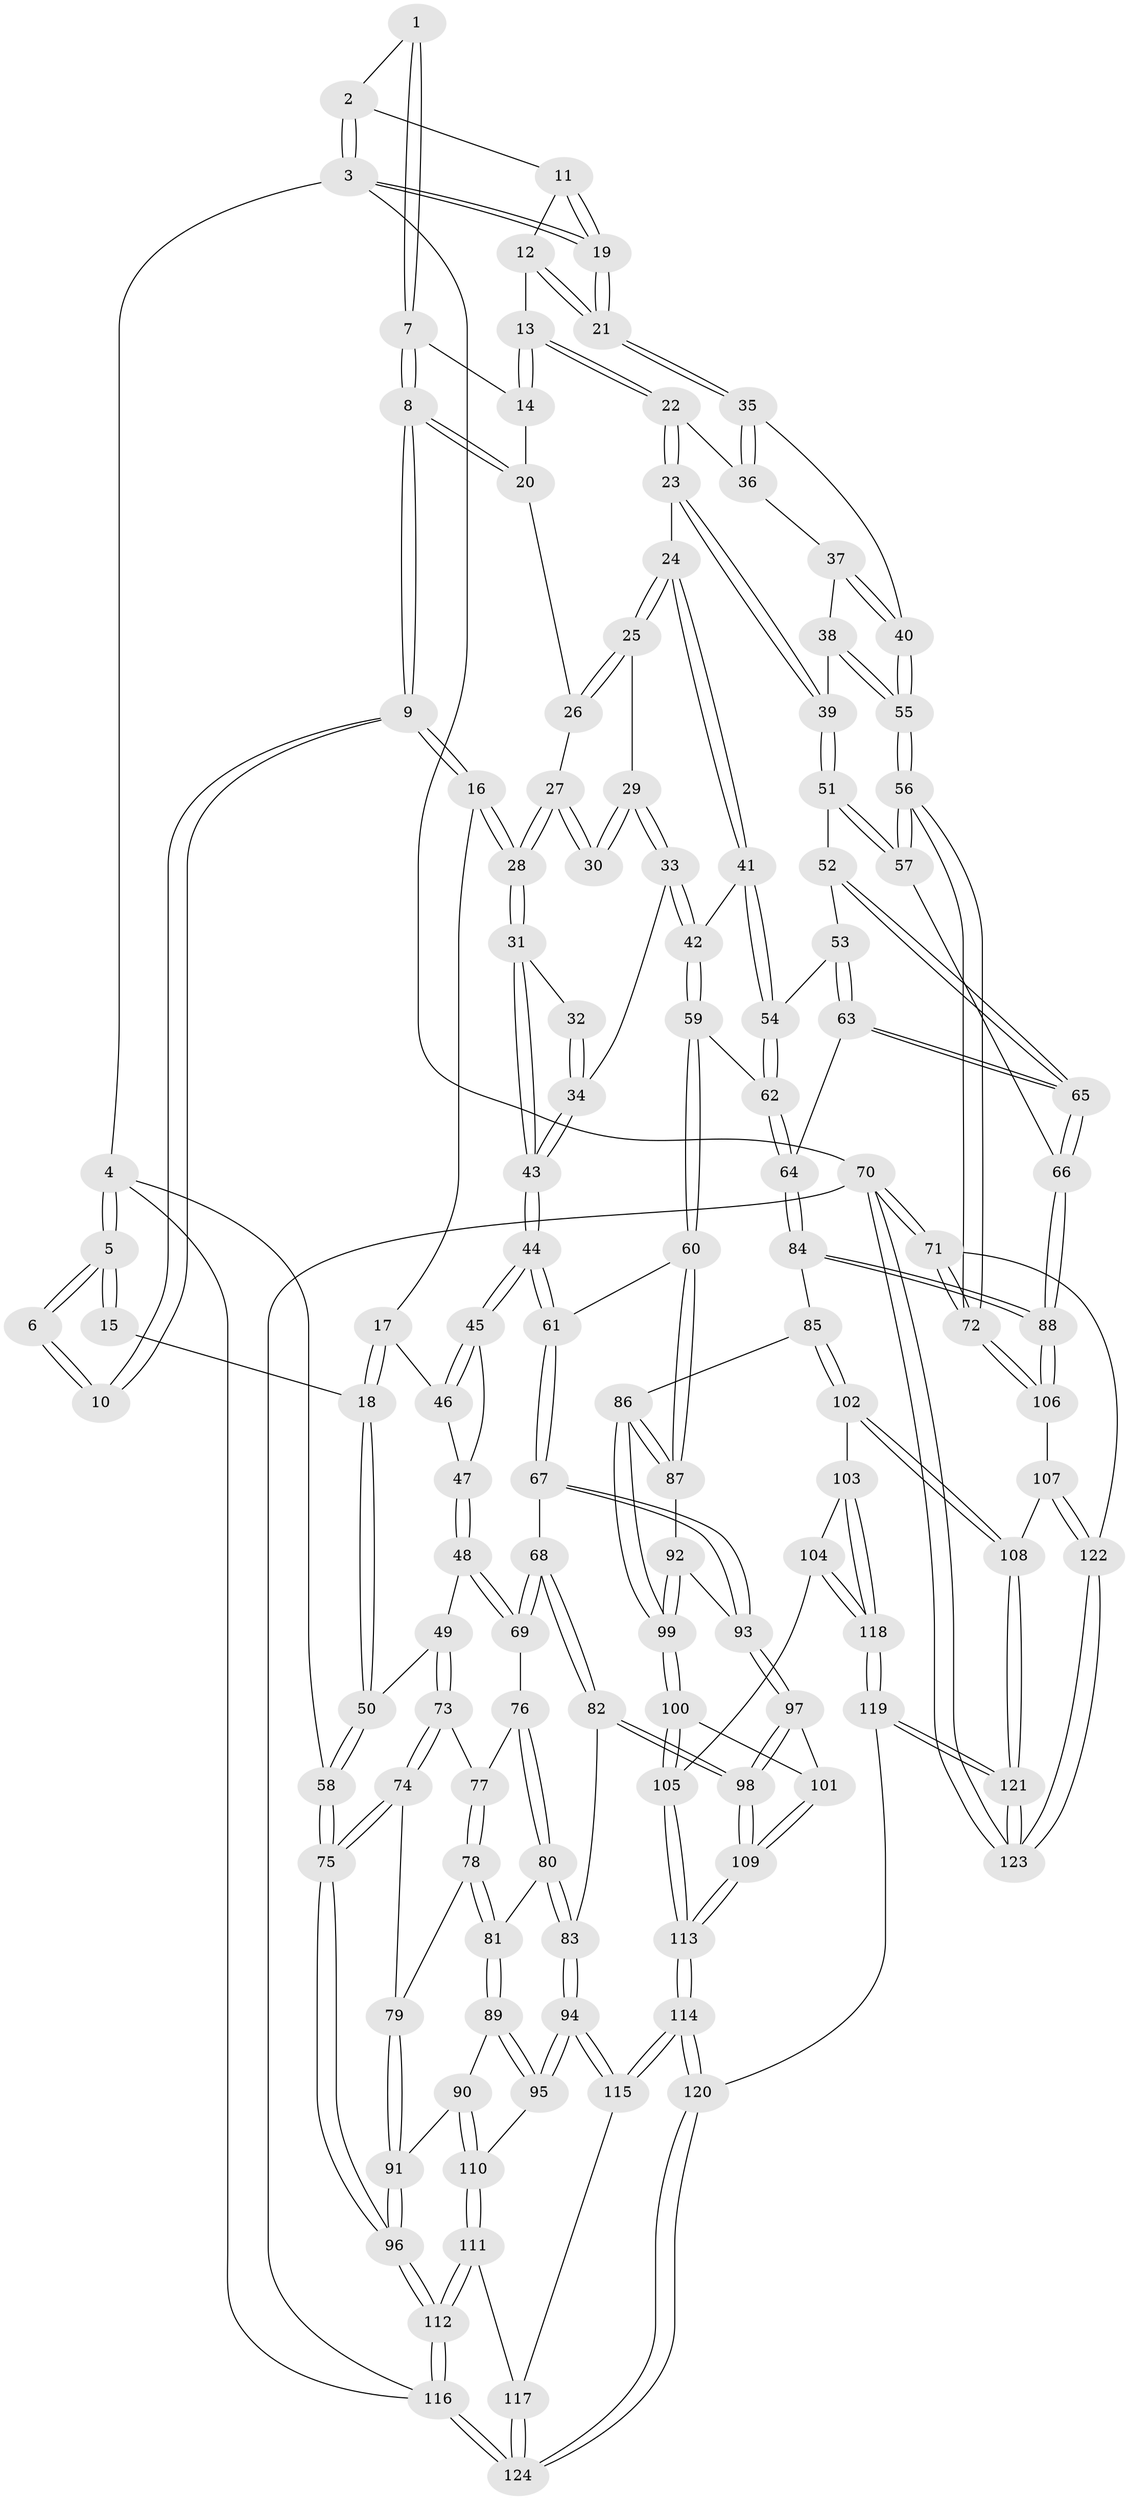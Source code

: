 // Generated by graph-tools (version 1.1) at 2025/16/03/09/25 04:16:45]
// undirected, 124 vertices, 307 edges
graph export_dot {
graph [start="1"]
  node [color=gray90,style=filled];
  1 [pos="+0.5435354949268287+0"];
  2 [pos="+0.7156761347167047+0"];
  3 [pos="+1+0"];
  4 [pos="+0+0"];
  5 [pos="+0+0"];
  6 [pos="+0.25248066614797626+0"];
  7 [pos="+0.5298562755642815+0"];
  8 [pos="+0.345360670029199+0.17762597191649818"];
  9 [pos="+0.33060004896744805+0.1862690081009251"];
  10 [pos="+0.2672697556064996+0.05205428109241306"];
  11 [pos="+0.7610369172459485+0.09119599972361227"];
  12 [pos="+0.7609151896792795+0.13944955173915113"];
  13 [pos="+0.7415091012659855+0.19189979558229608"];
  14 [pos="+0.5930558074082607+0.09630326330788211"];
  15 [pos="+0.1471944949783158+0.06970788068093205"];
  16 [pos="+0.316274344461754+0.21542752484291175"];
  17 [pos="+0.2972791007482946+0.22855572314418224"];
  18 [pos="+0.14332200493634795+0.27549997793583214"];
  19 [pos="+1+0"];
  20 [pos="+0.5350191908492321+0.21276490597852143"];
  21 [pos="+1+0"];
  22 [pos="+0.748752355308784+0.2123119820560212"];
  23 [pos="+0.7327193634235104+0.26274117613740544"];
  24 [pos="+0.7325593985791353+0.26293983991669245"];
  25 [pos="+0.6948696942367141+0.2700527063953188"];
  26 [pos="+0.5400164252088656+0.22768624247195765"];
  27 [pos="+0.5329083442051671+0.25470214311651734"];
  28 [pos="+0.45592531818400356+0.3304087271831481"];
  29 [pos="+0.6124084612002386+0.3104678940114789"];
  30 [pos="+0.5735892708298913+0.30311921809420384"];
  31 [pos="+0.47034119210788683+0.3614683918666635"];
  32 [pos="+0.562137605757215+0.3115493304567635"];
  33 [pos="+0.5702982972019733+0.3988036437277561"];
  34 [pos="+0.5620937768723521+0.3962366152555661"];
  35 [pos="+1+0"];
  36 [pos="+0.823851177069454+0.20877435056002908"];
  37 [pos="+0.9432623673498545+0.3042741098738597"];
  38 [pos="+0.903825996609397+0.3700153208233005"];
  39 [pos="+0.8894626841745608+0.37539878722399267"];
  40 [pos="+1+0.12863498830622747"];
  41 [pos="+0.7162898584326839+0.3901511399261527"];
  42 [pos="+0.600482249582537+0.4315037812524083"];
  43 [pos="+0.47309864429864823+0.37349110558381704"];
  44 [pos="+0.43447743932137495+0.4544466920344764"];
  45 [pos="+0.41642189319168194+0.4503724315171551"];
  46 [pos="+0.3172094382803966+0.3283136483423489"];
  47 [pos="+0.3133754149549888+0.4497893323923093"];
  48 [pos="+0.26441123499854385+0.48370283567729566"];
  49 [pos="+0.12543903440330045+0.42177071843986474"];
  50 [pos="+0.07213663375205338+0.31681155279893936"];
  51 [pos="+0.8656460626236495+0.4262920957828236"];
  52 [pos="+0.831555406744285+0.4581421049886571"];
  53 [pos="+0.81190510609194+0.45752184831748804"];
  54 [pos="+0.7443213621008727+0.4411018761131281"];
  55 [pos="+1+0.5481115581509938"];
  56 [pos="+1+0.603760070411106"];
  57 [pos="+1+0.6011445805179354"];
  58 [pos="+0+0.25535466345259694"];
  59 [pos="+0.5774301208089366+0.5668904329620373"];
  60 [pos="+0.5593888727352326+0.5792292929232276"];
  61 [pos="+0.47069605257098607+0.5769279919063527"];
  62 [pos="+0.6938621636416261+0.5610064815199378"];
  63 [pos="+0.7738691184330831+0.6096507972324658"];
  64 [pos="+0.7570948894927917+0.6134295853465767"];
  65 [pos="+0.9053058026013474+0.6020382453880891"];
  66 [pos="+0.930098257937612+0.6120340435150846"];
  67 [pos="+0.4649064800429321+0.5817389453741225"];
  68 [pos="+0.3359083849827795+0.6146247867480742"];
  69 [pos="+0.3023992101971402+0.5889983247776284"];
  70 [pos="+1+1"];
  71 [pos="+1+0.8644079197873099"];
  72 [pos="+1+0.7432422105305152"];
  73 [pos="+0.1141773216320673+0.5209152294931587"];
  74 [pos="+0+0.6197231277059824"];
  75 [pos="+0+0.6437923824241163"];
  76 [pos="+0.27068916761928863+0.5953942434163253"];
  77 [pos="+0.1347380629232483+0.5784303239555205"];
  78 [pos="+0.12851730650347065+0.6311906361914179"];
  79 [pos="+0.07818785324034615+0.6557277384113637"];
  80 [pos="+0.17939863851456414+0.669585704617554"];
  81 [pos="+0.15540294087487697+0.663069664220005"];
  82 [pos="+0.2999710484823292+0.7439987918221711"];
  83 [pos="+0.26900440745389215+0.7515814269951555"];
  84 [pos="+0.7413502720688679+0.6849866923299223"];
  85 [pos="+0.6590741825929918+0.7430724748471874"];
  86 [pos="+0.6330113690362987+0.7310551489560511"];
  87 [pos="+0.5800944187657455+0.6354531054228473"];
  88 [pos="+0.8336340564618318+0.7728141266337506"];
  89 [pos="+0.14977929999600761+0.6807752222111217"];
  90 [pos="+0.08200066435130045+0.7652741738542301"];
  91 [pos="+0.06222561714137933+0.7554098132497377"];
  92 [pos="+0.5264164812553683+0.7315976916266634"];
  93 [pos="+0.46344930465498524+0.6984789475010998"];
  94 [pos="+0.1878448828838871+0.8165867203692513"];
  95 [pos="+0.17006476047507801+0.8094932534633328"];
  96 [pos="+0+0.7760026757942587"];
  97 [pos="+0.44886291416688695+0.7408954941880218"];
  98 [pos="+0.33070885351090273+0.7707430406066138"];
  99 [pos="+0.5492342299762607+0.7800827421192851"];
  100 [pos="+0.525592660843049+0.8127589024760925"];
  101 [pos="+0.4750051383867135+0.7827837682656646"];
  102 [pos="+0.6914777334325126+0.8431603179227272"];
  103 [pos="+0.6722508130729048+0.8527504390016972"];
  104 [pos="+0.5461458640689514+0.8550086165226309"];
  105 [pos="+0.5260676635404976+0.8163067935558457"];
  106 [pos="+0.8342136604929948+0.7789157125514774"];
  107 [pos="+0.8193757648690062+0.8526245055094054"];
  108 [pos="+0.7440740128328754+0.8684245108575388"];
  109 [pos="+0.3690631323045262+0.8661080714792984"];
  110 [pos="+0.1174265792902928+0.7995356763128266"];
  111 [pos="+0.052726130860619023+0.8834793798715346"];
  112 [pos="+0+1"];
  113 [pos="+0.37385959400421975+0.9037170444760543"];
  114 [pos="+0.3727464553574815+0.9146213076206176"];
  115 [pos="+0.1963279880931613+0.8751508771346619"];
  116 [pos="+0+1"];
  117 [pos="+0.17328448046073186+0.9367068373747366"];
  118 [pos="+0.48061895079612593+1"];
  119 [pos="+0.4696744998045605+1"];
  120 [pos="+0.44725509159203913+1"];
  121 [pos="+0.6621993794459922+1"];
  122 [pos="+0.8805484044753459+0.9007272340030426"];
  123 [pos="+0.7958526280168323+1"];
  124 [pos="+0.17601096242880962+1"];
  1 -- 2;
  1 -- 7;
  1 -- 7;
  2 -- 3;
  2 -- 3;
  2 -- 11;
  3 -- 4;
  3 -- 19;
  3 -- 19;
  3 -- 70;
  4 -- 5;
  4 -- 5;
  4 -- 58;
  4 -- 116;
  5 -- 6;
  5 -- 6;
  5 -- 15;
  5 -- 15;
  6 -- 10;
  6 -- 10;
  7 -- 8;
  7 -- 8;
  7 -- 14;
  8 -- 9;
  8 -- 9;
  8 -- 20;
  8 -- 20;
  9 -- 10;
  9 -- 10;
  9 -- 16;
  9 -- 16;
  11 -- 12;
  11 -- 19;
  11 -- 19;
  12 -- 13;
  12 -- 21;
  12 -- 21;
  13 -- 14;
  13 -- 14;
  13 -- 22;
  13 -- 22;
  14 -- 20;
  15 -- 18;
  16 -- 17;
  16 -- 28;
  16 -- 28;
  17 -- 18;
  17 -- 18;
  17 -- 46;
  18 -- 50;
  18 -- 50;
  19 -- 21;
  19 -- 21;
  20 -- 26;
  21 -- 35;
  21 -- 35;
  22 -- 23;
  22 -- 23;
  22 -- 36;
  23 -- 24;
  23 -- 39;
  23 -- 39;
  24 -- 25;
  24 -- 25;
  24 -- 41;
  24 -- 41;
  25 -- 26;
  25 -- 26;
  25 -- 29;
  26 -- 27;
  27 -- 28;
  27 -- 28;
  27 -- 30;
  27 -- 30;
  28 -- 31;
  28 -- 31;
  29 -- 30;
  29 -- 30;
  29 -- 33;
  29 -- 33;
  31 -- 32;
  31 -- 43;
  31 -- 43;
  32 -- 34;
  32 -- 34;
  33 -- 34;
  33 -- 42;
  33 -- 42;
  34 -- 43;
  34 -- 43;
  35 -- 36;
  35 -- 36;
  35 -- 40;
  36 -- 37;
  37 -- 38;
  37 -- 40;
  37 -- 40;
  38 -- 39;
  38 -- 55;
  38 -- 55;
  39 -- 51;
  39 -- 51;
  40 -- 55;
  40 -- 55;
  41 -- 42;
  41 -- 54;
  41 -- 54;
  42 -- 59;
  42 -- 59;
  43 -- 44;
  43 -- 44;
  44 -- 45;
  44 -- 45;
  44 -- 61;
  44 -- 61;
  45 -- 46;
  45 -- 46;
  45 -- 47;
  46 -- 47;
  47 -- 48;
  47 -- 48;
  48 -- 49;
  48 -- 69;
  48 -- 69;
  49 -- 50;
  49 -- 73;
  49 -- 73;
  50 -- 58;
  50 -- 58;
  51 -- 52;
  51 -- 57;
  51 -- 57;
  52 -- 53;
  52 -- 65;
  52 -- 65;
  53 -- 54;
  53 -- 63;
  53 -- 63;
  54 -- 62;
  54 -- 62;
  55 -- 56;
  55 -- 56;
  56 -- 57;
  56 -- 57;
  56 -- 72;
  56 -- 72;
  57 -- 66;
  58 -- 75;
  58 -- 75;
  59 -- 60;
  59 -- 60;
  59 -- 62;
  60 -- 61;
  60 -- 87;
  60 -- 87;
  61 -- 67;
  61 -- 67;
  62 -- 64;
  62 -- 64;
  63 -- 64;
  63 -- 65;
  63 -- 65;
  64 -- 84;
  64 -- 84;
  65 -- 66;
  65 -- 66;
  66 -- 88;
  66 -- 88;
  67 -- 68;
  67 -- 93;
  67 -- 93;
  68 -- 69;
  68 -- 69;
  68 -- 82;
  68 -- 82;
  69 -- 76;
  70 -- 71;
  70 -- 71;
  70 -- 123;
  70 -- 123;
  70 -- 116;
  71 -- 72;
  71 -- 72;
  71 -- 122;
  72 -- 106;
  72 -- 106;
  73 -- 74;
  73 -- 74;
  73 -- 77;
  74 -- 75;
  74 -- 75;
  74 -- 79;
  75 -- 96;
  75 -- 96;
  76 -- 77;
  76 -- 80;
  76 -- 80;
  77 -- 78;
  77 -- 78;
  78 -- 79;
  78 -- 81;
  78 -- 81;
  79 -- 91;
  79 -- 91;
  80 -- 81;
  80 -- 83;
  80 -- 83;
  81 -- 89;
  81 -- 89;
  82 -- 83;
  82 -- 98;
  82 -- 98;
  83 -- 94;
  83 -- 94;
  84 -- 85;
  84 -- 88;
  84 -- 88;
  85 -- 86;
  85 -- 102;
  85 -- 102;
  86 -- 87;
  86 -- 87;
  86 -- 99;
  86 -- 99;
  87 -- 92;
  88 -- 106;
  88 -- 106;
  89 -- 90;
  89 -- 95;
  89 -- 95;
  90 -- 91;
  90 -- 110;
  90 -- 110;
  91 -- 96;
  91 -- 96;
  92 -- 93;
  92 -- 99;
  92 -- 99;
  93 -- 97;
  93 -- 97;
  94 -- 95;
  94 -- 95;
  94 -- 115;
  94 -- 115;
  95 -- 110;
  96 -- 112;
  96 -- 112;
  97 -- 98;
  97 -- 98;
  97 -- 101;
  98 -- 109;
  98 -- 109;
  99 -- 100;
  99 -- 100;
  100 -- 101;
  100 -- 105;
  100 -- 105;
  101 -- 109;
  101 -- 109;
  102 -- 103;
  102 -- 108;
  102 -- 108;
  103 -- 104;
  103 -- 118;
  103 -- 118;
  104 -- 105;
  104 -- 118;
  104 -- 118;
  105 -- 113;
  105 -- 113;
  106 -- 107;
  107 -- 108;
  107 -- 122;
  107 -- 122;
  108 -- 121;
  108 -- 121;
  109 -- 113;
  109 -- 113;
  110 -- 111;
  110 -- 111;
  111 -- 112;
  111 -- 112;
  111 -- 117;
  112 -- 116;
  112 -- 116;
  113 -- 114;
  113 -- 114;
  114 -- 115;
  114 -- 115;
  114 -- 120;
  114 -- 120;
  115 -- 117;
  116 -- 124;
  116 -- 124;
  117 -- 124;
  117 -- 124;
  118 -- 119;
  118 -- 119;
  119 -- 120;
  119 -- 121;
  119 -- 121;
  120 -- 124;
  120 -- 124;
  121 -- 123;
  121 -- 123;
  122 -- 123;
  122 -- 123;
}
